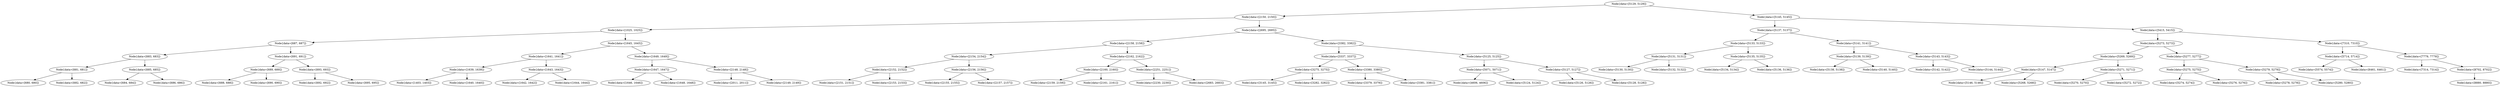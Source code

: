 digraph G{
1912269829 [label="Node{data=[5129, 5129]}"]
1912269829 -> 1801150356
1801150356 [label="Node{data=[2150, 2150]}"]
1801150356 -> 585405660
585405660 [label="Node{data=[1025, 1025]}"]
585405660 -> 1954816877
1954816877 [label="Node{data=[687, 687]}"]
1954816877 -> 1387815740
1387815740 [label="Node{data=[683, 683]}"]
1387815740 -> 1663971584
1663971584 [label="Node{data=[681, 681]}"]
1663971584 -> 1709837261
1709837261 [label="Node{data=[680, 680]}"]
1663971584 -> 815842134
815842134 [label="Node{data=[682, 682]}"]
1387815740 -> 563144701
563144701 [label="Node{data=[685, 685]}"]
563144701 -> 858023166
858023166 [label="Node{data=[684, 684]}"]
563144701 -> 103130420
103130420 [label="Node{data=[686, 686]}"]
1954816877 -> 816409813
816409813 [label="Node{data=[691, 691]}"]
816409813 -> 371247666
371247666 [label="Node{data=[689, 689]}"]
371247666 -> 112418716
112418716 [label="Node{data=[688, 688]}"]
371247666 -> 764692091
764692091 [label="Node{data=[690, 690]}"]
816409813 -> 1444960472
1444960472 [label="Node{data=[693, 693]}"]
1444960472 -> 1178691956
1178691956 [label="Node{data=[692, 692]}"]
1444960472 -> 1511162271
1511162271 [label="Node{data=[695, 695]}"]
585405660 -> 1438294840
1438294840 [label="Node{data=[1645, 1645]}"]
1438294840 -> 25741263
25741263 [label="Node{data=[1641, 1641]}"]
25741263 -> 1280246851
1280246851 [label="Node{data=[1639, 1639]}"]
1280246851 -> 35617324
35617324 [label="Node{data=[1403, 1403]}"]
1280246851 -> 45918772
45918772 [label="Node{data=[1640, 1640]}"]
25741263 -> 1162720019
1162720019 [label="Node{data=[1643, 1643]}"]
1162720019 -> 1905580773
1905580773 [label="Node{data=[1642, 1642]}"]
1162720019 -> 136511713
136511713 [label="Node{data=[1644, 1644]}"]
1438294840 -> 1873405659
1873405659 [label="Node{data=[1649, 1649]}"]
1873405659 -> 1205081366
1205081366 [label="Node{data=[1647, 1647]}"]
1205081366 -> 272678139
272678139 [label="Node{data=[1646, 1646]}"]
1205081366 -> 7639578
7639578 [label="Node{data=[1648, 1648]}"]
1873405659 -> 550188017
550188017 [label="Node{data=[2148, 2148]}"]
550188017 -> 1204874843
1204874843 [label="Node{data=[2011, 2011]}"]
550188017 -> 1382163774
1382163774 [label="Node{data=[2149, 2149]}"]
1801150356 -> 1981974826
1981974826 [label="Node{data=[2695, 2695]}"]
1981974826 -> 252672164
252672164 [label="Node{data=[2158, 2158]}"]
252672164 -> 1332608296
1332608296 [label="Node{data=[2154, 2154]}"]
1332608296 -> 207972910
207972910 [label="Node{data=[2152, 2152]}"]
207972910 -> 1861015889
1861015889 [label="Node{data=[2151, 2151]}"]
207972910 -> 449992304
449992304 [label="Node{data=[2153, 2153]}"]
1332608296 -> 980839615
980839615 [label="Node{data=[2156, 2156]}"]
980839615 -> 493176261
493176261 [label="Node{data=[2155, 2155]}"]
980839615 -> 365637993
365637993 [label="Node{data=[2157, 2157]}"]
252672164 -> 488805494
488805494 [label="Node{data=[2162, 2162]}"]
488805494 -> 347607289
347607289 [label="Node{data=[2160, 2160]}"]
347607289 -> 600057030
600057030 [label="Node{data=[2159, 2159]}"]
347607289 -> 1866992046
1866992046 [label="Node{data=[2161, 2161]}"]
488805494 -> 1723900181
1723900181 [label="Node{data=[2251, 2251]}"]
1723900181 -> 850086636
850086636 [label="Node{data=[2230, 2230]}"]
1723900181 -> 818657899
818657899 [label="Node{data=[2683, 2683]}"]
1981974826 -> 534892709
534892709 [label="Node{data=[3382, 3382]}"]
534892709 -> 2085225029
2085225029 [label="Node{data=[3337, 3337]}"]
2085225029 -> 350145290
350145290 [label="Node{data=[3275, 3275]}"]
350145290 -> 2032870168
2032870168 [label="Node{data=[3145, 3145]}"]
350145290 -> 1759424608
1759424608 [label="Node{data=[3282, 3282]}"]
2085225029 -> 1143660308
1143660308 [label="Node{data=[3380, 3380]}"]
1143660308 -> 651086336
651086336 [label="Node{data=[3379, 3379]}"]
1143660308 -> 115154466
115154466 [label="Node{data=[3381, 3381]}"]
534892709 -> 463336233
463336233 [label="Node{data=[5125, 5125]}"]
463336233 -> 157113649
157113649 [label="Node{data=[5071, 5071]}"]
157113649 -> 1502808272
1502808272 [label="Node{data=[4606, 4606]}"]
157113649 -> 928063950
928063950 [label="Node{data=[5124, 5124]}"]
463336233 -> 1134659766
1134659766 [label="Node{data=[5127, 5127]}"]
1134659766 -> 553050406
553050406 [label="Node{data=[5126, 5126]}"]
1134659766 -> 1642244192
1642244192 [label="Node{data=[5128, 5128]}"]
1912269829 -> 1602464451
1602464451 [label="Node{data=[5145, 5145]}"]
1602464451 -> 271089085
271089085 [label="Node{data=[5137, 5137]}"]
271089085 -> 130044239
130044239 [label="Node{data=[5133, 5133]}"]
130044239 -> 1930778751
1930778751 [label="Node{data=[5131, 5131]}"]
1930778751 -> 830615916
830615916 [label="Node{data=[5130, 5130]}"]
1930778751 -> 1645504372
1645504372 [label="Node{data=[5132, 5132]}"]
130044239 -> 1734019152
1734019152 [label="Node{data=[5135, 5135]}"]
1734019152 -> 1045721700
1045721700 [label="Node{data=[5134, 5134]}"]
1734019152 -> 511524243
511524243 [label="Node{data=[5136, 5136]}"]
271089085 -> 1603520239
1603520239 [label="Node{data=[5141, 5141]}"]
1603520239 -> 1614109893
1614109893 [label="Node{data=[5139, 5139]}"]
1614109893 -> 2112869877
2112869877 [label="Node{data=[5138, 5138]}"]
1614109893 -> 168427134
168427134 [label="Node{data=[5140, 5140]}"]
1603520239 -> 1265431918
1265431918 [label="Node{data=[5143, 5143]}"]
1265431918 -> 32857010
32857010 [label="Node{data=[5142, 5142]}"]
1265431918 -> 37119492
37119492 [label="Node{data=[5144, 5144]}"]
1602464451 -> 1191805490
1191805490 [label="Node{data=[5415, 5415]}"]
1191805490 -> 1810024504
1810024504 [label="Node{data=[5273, 5273]}"]
1810024504 -> 1080108605
1080108605 [label="Node{data=[5269, 5269]}"]
1080108605 -> 1901493875
1901493875 [label="Node{data=[5147, 5147]}"]
1901493875 -> 2051369593
2051369593 [label="Node{data=[5146, 5146]}"]
1901493875 -> 127655425
127655425 [label="Node{data=[5268, 5268]}"]
1080108605 -> 1308774401
1308774401 [label="Node{data=[5271, 5271]}"]
1308774401 -> 216341076
216341076 [label="Node{data=[5270, 5270]}"]
1308774401 -> 1562554131
1562554131 [label="Node{data=[5272, 5272]}"]
1810024504 -> 68159840
68159840 [label="Node{data=[5277, 5277]}"]
68159840 -> 1489945531
1489945531 [label="Node{data=[5275, 5275]}"]
1489945531 -> 2094880076
2094880076 [label="Node{data=[5274, 5274]}"]
1489945531 -> 877602803
877602803 [label="Node{data=[5276, 5276]}"]
68159840 -> 806384403
806384403 [label="Node{data=[5279, 5279]}"]
806384403 -> 510508465
510508465 [label="Node{data=[5278, 5278]}"]
806384403 -> 135064581
135064581 [label="Node{data=[5280, 5280]}"]
1191805490 -> 1160852040
1160852040 [label="Node{data=[7310, 7310]}"]
1160852040 -> 1980385558
1980385558 [label="Node{data=[5714, 5714]}"]
1980385558 -> 91877971
91877971 [label="Node{data=[5574, 5574]}"]
1980385558 -> 1794787901
1794787901 [label="Node{data=[6461, 6461]}"]
1160852040 -> 638948952
638948952 [label="Node{data=[7779, 7779]}"]
638948952 -> 41101685
41101685 [label="Node{data=[7314, 7314]}"]
638948952 -> 1221765122
1221765122 [label="Node{data=[8702, 8702]}"]
1221765122 -> 1891739783
1891739783 [label="Node{data=[8880, 8880]}"]
}